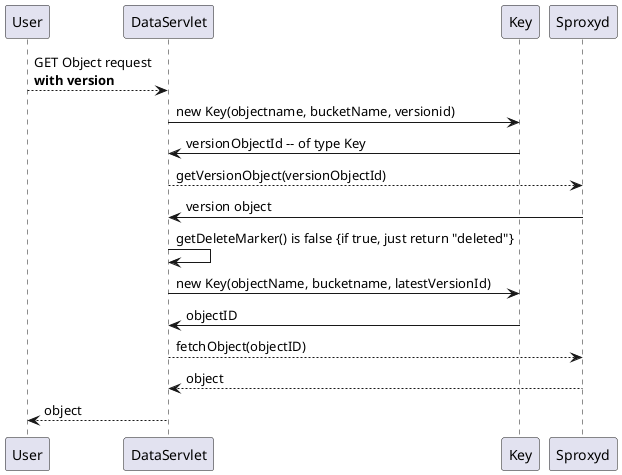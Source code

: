 @startuml
User --> DataServlet: GET Object request\n<b>with version</b>
'this is something like a curl over GET /bucketname/objectpath
'THIS FILE IS NOT FINAL: ON THE WORKS
'1. Read the version object.
'2. Parse the array list (collection of all version records) and check if the
'   version requested by client is in the list.
'3. If version doesn't exist return 404 not found
'4. If version exists check if the record is deleted or not
'5. If the record is deleted (isdeleted == true), return 404 not found
'6. If (isdeleted == false), this is valid record, get the object id
'   (ring key) and return the data by reading it from sproxyd.

DataServlet -> Key: new Key(objectname, bucketName, versionid)
Key -> DataServlet: versionObjectId -- of type Key
'If a version id is not given to DataServlet, like it is in this use case,
'DataServlet will create the version object id off of it doing:
'Key versionObjectId = new Key(objectname, bucketName);
'Now DataServlet can fetch version object's information saved in the ring.
'The information needed here is the user's meta information of the version
'object. Specifically: latest version id and delete marker.
DataServlet --> Sproxyd: getVersionObject(versionObjectId)
Sproxyd -> DataServlet: version object
'Now DS has the version object's meta from which it can get the info of where the object is
'that is, its object id), because the metadata of the version object has the
'convenient field of the last version object id.
'First, check if the object has a delete marker (assume here that is false):
DataServlet -> DataServlet: getDeleteMarker() is false {if true, just return "deleted"}
'Now from the user's object name and bucket, recalculate the object id, by
'using Key:
DataServlet -> Key: new Key(objectName, bucketname, latestVersionId)
Key -> DataServlet: objectID
'Now DS invokes sproxyd to get the actual object
DataServlet --> Sproxyd: fetchObject(objectID)
Sproxyd --> DataServlet: object
DataServlet --> User: object
@enduml
